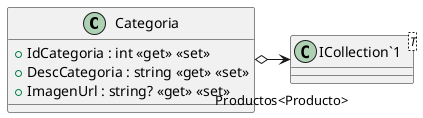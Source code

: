 @startuml
class Categoria {
    + IdCategoria : int <<get>> <<set>>
    + DescCategoria : string <<get>> <<set>>
    + ImagenUrl : string? <<get>> <<set>>
}
class "ICollection`1"<T> {
}
Categoria o-> "Productos<Producto>" "ICollection`1"
@enduml

